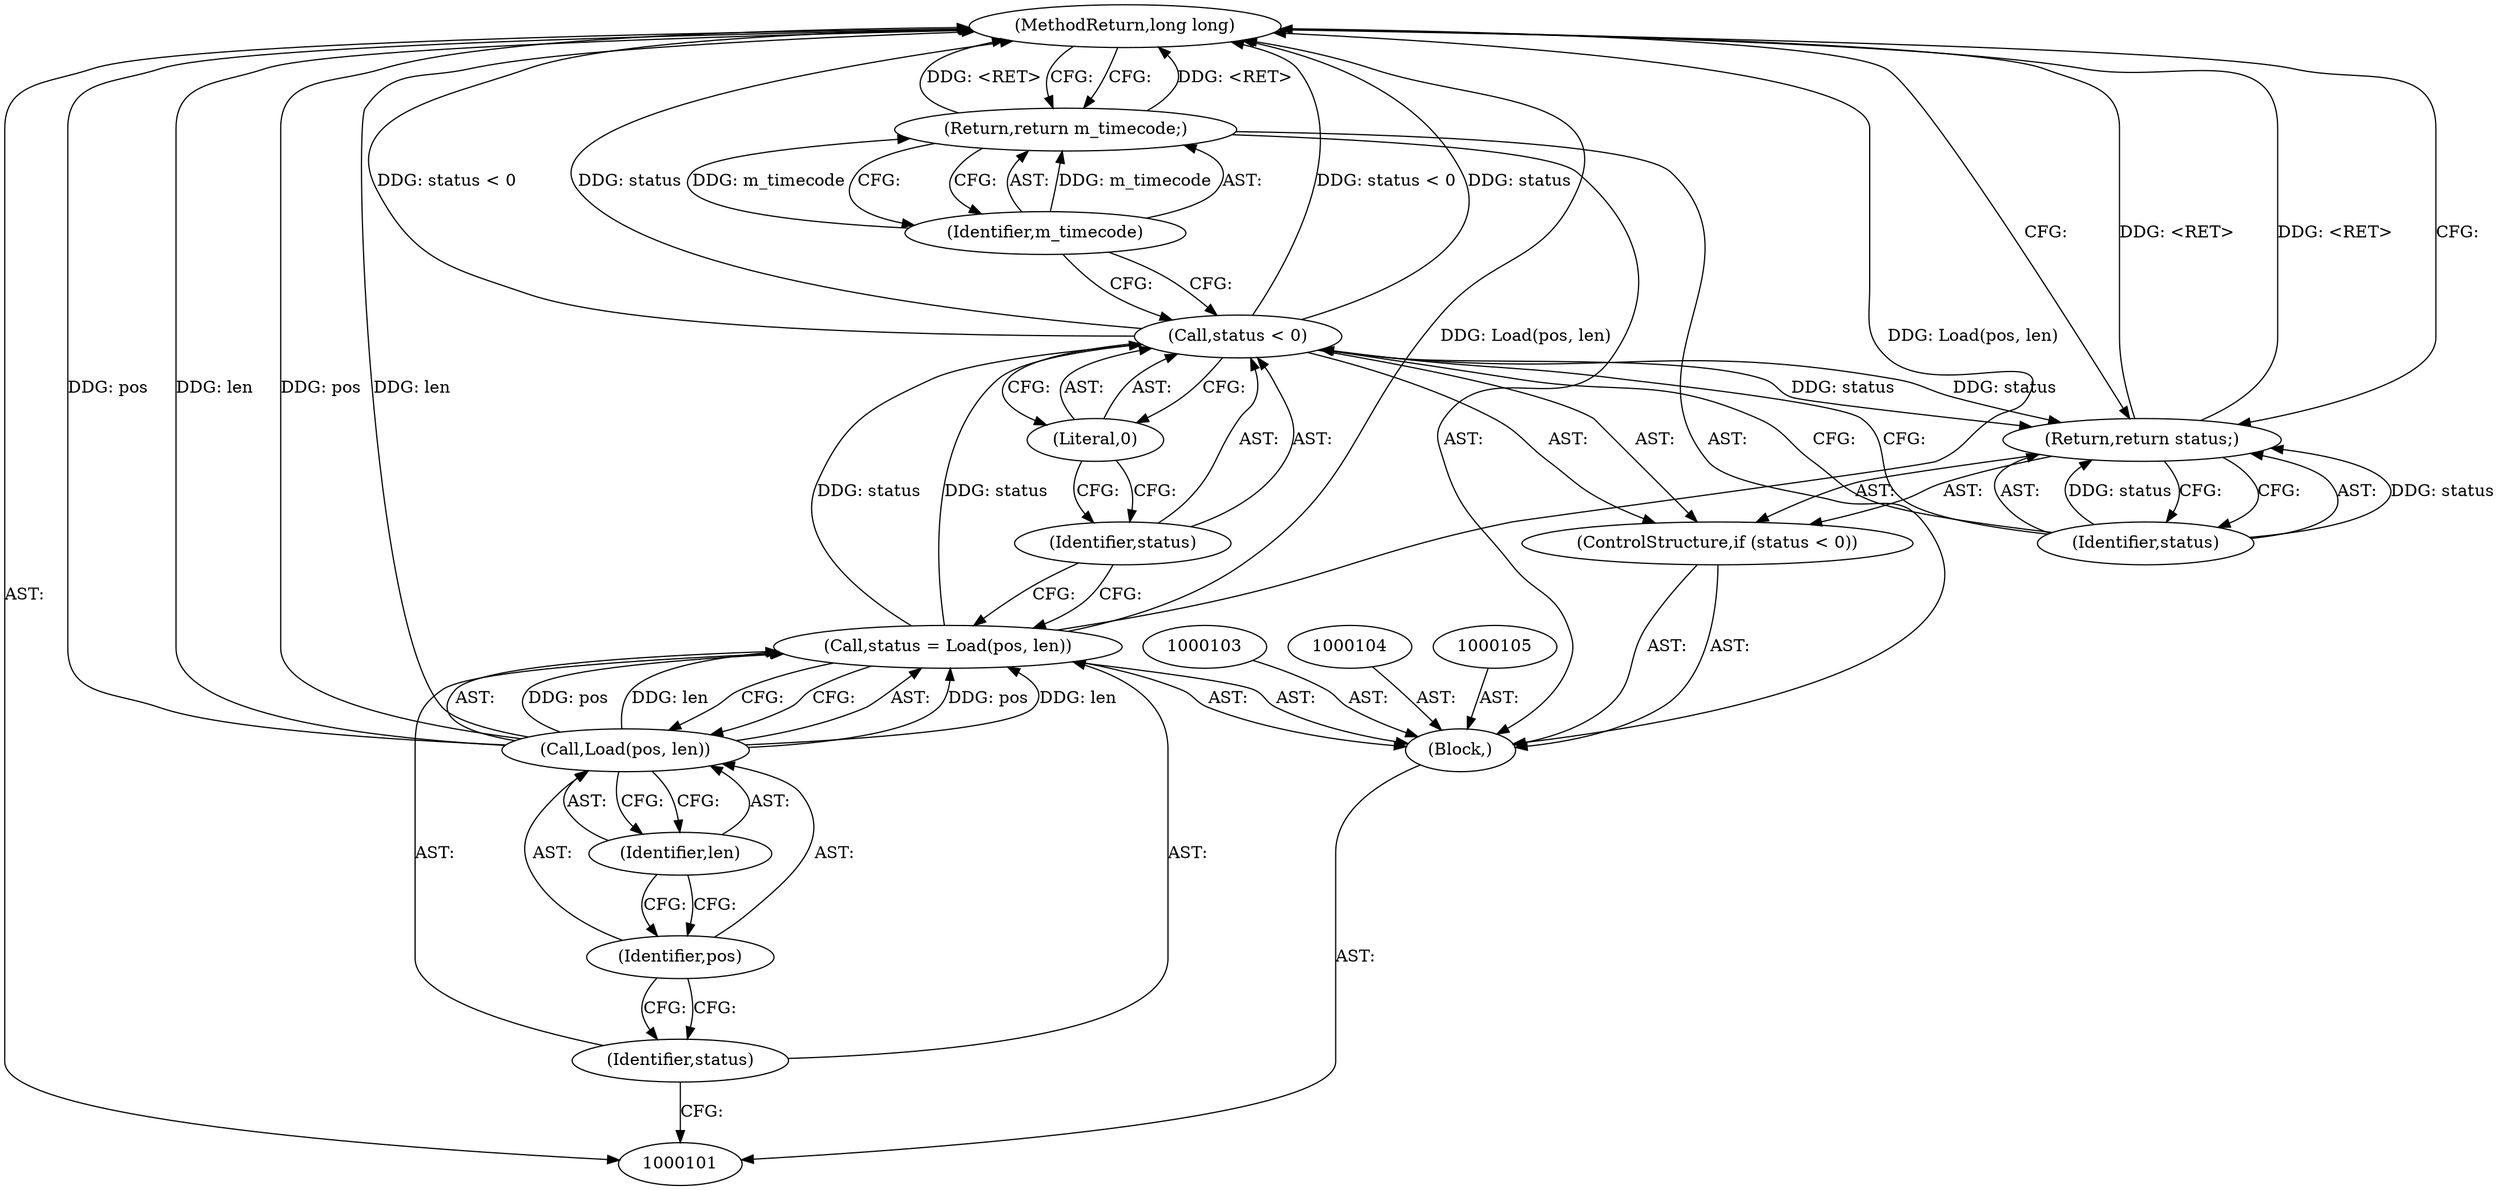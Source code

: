 digraph "1_Android_04839626ed859623901ebd3a5fd483982186b59d_127" {
"1000119" [label="(MethodReturn,long long)"];
"1000118" [label="(Identifier,m_timecode)"];
"1000117" [label="(Return,return m_timecode;)"];
"1000102" [label="(Block,)"];
"1000106" [label="(Call,status = Load(pos, len))"];
"1000107" [label="(Identifier,status)"];
"1000108" [label="(Call,Load(pos, len))"];
"1000109" [label="(Identifier,pos)"];
"1000110" [label="(Identifier,len)"];
"1000114" [label="(Literal,0)"];
"1000111" [label="(ControlStructure,if (status < 0))"];
"1000112" [label="(Call,status < 0)"];
"1000113" [label="(Identifier,status)"];
"1000116" [label="(Identifier,status)"];
"1000115" [label="(Return,return status;)"];
"1000119" -> "1000101"  [label="AST: "];
"1000119" -> "1000115"  [label="CFG: "];
"1000119" -> "1000117"  [label="CFG: "];
"1000106" -> "1000119"  [label="DDG: Load(pos, len)"];
"1000112" -> "1000119"  [label="DDG: status < 0"];
"1000112" -> "1000119"  [label="DDG: status"];
"1000108" -> "1000119"  [label="DDG: len"];
"1000108" -> "1000119"  [label="DDG: pos"];
"1000117" -> "1000119"  [label="DDG: <RET>"];
"1000115" -> "1000119"  [label="DDG: <RET>"];
"1000118" -> "1000117"  [label="AST: "];
"1000118" -> "1000112"  [label="CFG: "];
"1000117" -> "1000118"  [label="CFG: "];
"1000118" -> "1000117"  [label="DDG: m_timecode"];
"1000117" -> "1000102"  [label="AST: "];
"1000117" -> "1000118"  [label="CFG: "];
"1000118" -> "1000117"  [label="AST: "];
"1000119" -> "1000117"  [label="CFG: "];
"1000117" -> "1000119"  [label="DDG: <RET>"];
"1000118" -> "1000117"  [label="DDG: m_timecode"];
"1000102" -> "1000101"  [label="AST: "];
"1000103" -> "1000102"  [label="AST: "];
"1000104" -> "1000102"  [label="AST: "];
"1000105" -> "1000102"  [label="AST: "];
"1000106" -> "1000102"  [label="AST: "];
"1000111" -> "1000102"  [label="AST: "];
"1000117" -> "1000102"  [label="AST: "];
"1000106" -> "1000102"  [label="AST: "];
"1000106" -> "1000108"  [label="CFG: "];
"1000107" -> "1000106"  [label="AST: "];
"1000108" -> "1000106"  [label="AST: "];
"1000113" -> "1000106"  [label="CFG: "];
"1000106" -> "1000119"  [label="DDG: Load(pos, len)"];
"1000108" -> "1000106"  [label="DDG: pos"];
"1000108" -> "1000106"  [label="DDG: len"];
"1000106" -> "1000112"  [label="DDG: status"];
"1000107" -> "1000106"  [label="AST: "];
"1000107" -> "1000101"  [label="CFG: "];
"1000109" -> "1000107"  [label="CFG: "];
"1000108" -> "1000106"  [label="AST: "];
"1000108" -> "1000110"  [label="CFG: "];
"1000109" -> "1000108"  [label="AST: "];
"1000110" -> "1000108"  [label="AST: "];
"1000106" -> "1000108"  [label="CFG: "];
"1000108" -> "1000119"  [label="DDG: len"];
"1000108" -> "1000119"  [label="DDG: pos"];
"1000108" -> "1000106"  [label="DDG: pos"];
"1000108" -> "1000106"  [label="DDG: len"];
"1000109" -> "1000108"  [label="AST: "];
"1000109" -> "1000107"  [label="CFG: "];
"1000110" -> "1000109"  [label="CFG: "];
"1000110" -> "1000108"  [label="AST: "];
"1000110" -> "1000109"  [label="CFG: "];
"1000108" -> "1000110"  [label="CFG: "];
"1000114" -> "1000112"  [label="AST: "];
"1000114" -> "1000113"  [label="CFG: "];
"1000112" -> "1000114"  [label="CFG: "];
"1000111" -> "1000102"  [label="AST: "];
"1000112" -> "1000111"  [label="AST: "];
"1000115" -> "1000111"  [label="AST: "];
"1000112" -> "1000111"  [label="AST: "];
"1000112" -> "1000114"  [label="CFG: "];
"1000113" -> "1000112"  [label="AST: "];
"1000114" -> "1000112"  [label="AST: "];
"1000116" -> "1000112"  [label="CFG: "];
"1000118" -> "1000112"  [label="CFG: "];
"1000112" -> "1000119"  [label="DDG: status < 0"];
"1000112" -> "1000119"  [label="DDG: status"];
"1000106" -> "1000112"  [label="DDG: status"];
"1000112" -> "1000115"  [label="DDG: status"];
"1000113" -> "1000112"  [label="AST: "];
"1000113" -> "1000106"  [label="CFG: "];
"1000114" -> "1000113"  [label="CFG: "];
"1000116" -> "1000115"  [label="AST: "];
"1000116" -> "1000112"  [label="CFG: "];
"1000115" -> "1000116"  [label="CFG: "];
"1000116" -> "1000115"  [label="DDG: status"];
"1000115" -> "1000111"  [label="AST: "];
"1000115" -> "1000116"  [label="CFG: "];
"1000116" -> "1000115"  [label="AST: "];
"1000119" -> "1000115"  [label="CFG: "];
"1000115" -> "1000119"  [label="DDG: <RET>"];
"1000116" -> "1000115"  [label="DDG: status"];
"1000112" -> "1000115"  [label="DDG: status"];
}
